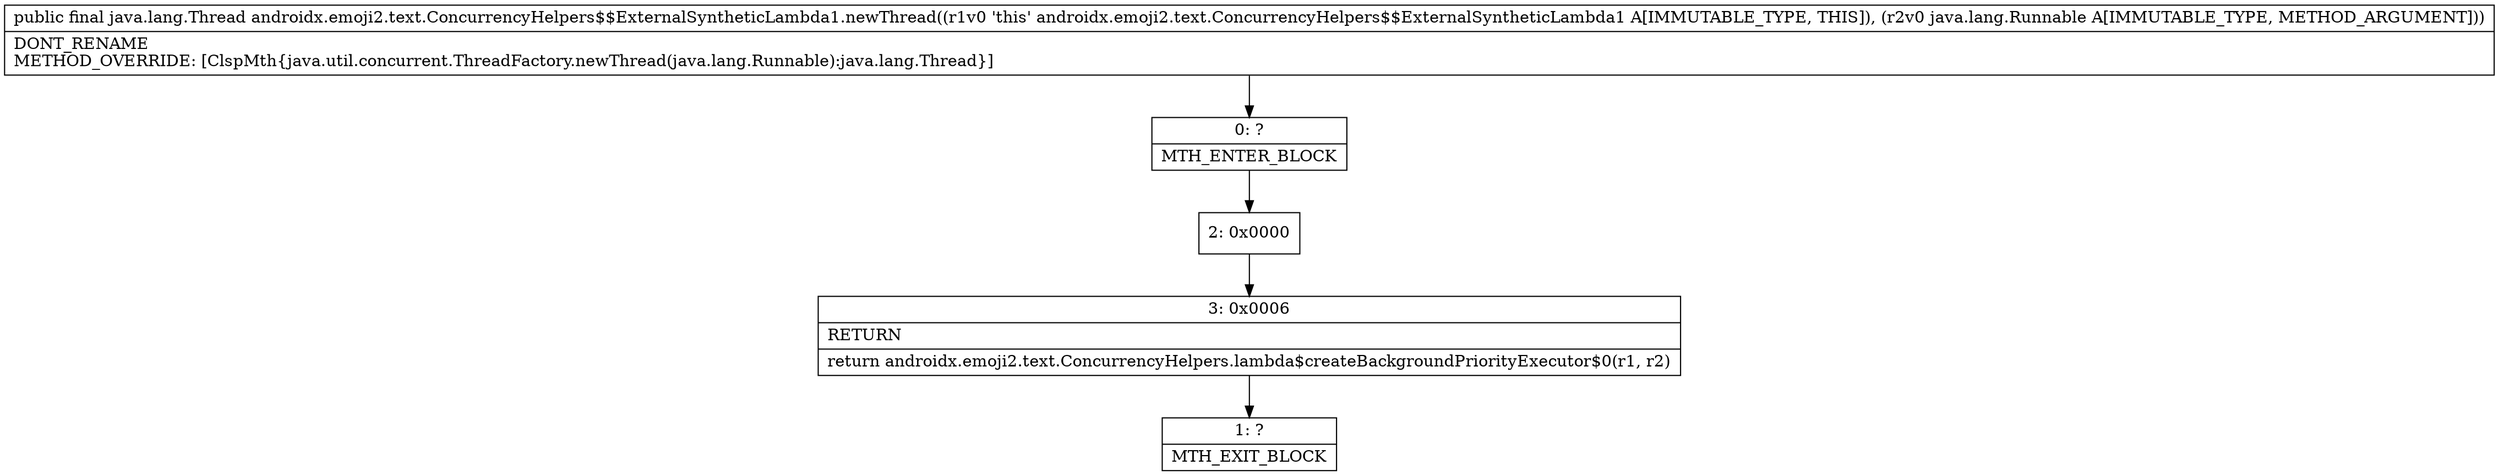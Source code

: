 digraph "CFG forandroidx.emoji2.text.ConcurrencyHelpers$$ExternalSyntheticLambda1.newThread(Ljava\/lang\/Runnable;)Ljava\/lang\/Thread;" {
Node_0 [shape=record,label="{0\:\ ?|MTH_ENTER_BLOCK\l}"];
Node_2 [shape=record,label="{2\:\ 0x0000}"];
Node_3 [shape=record,label="{3\:\ 0x0006|RETURN\l|return androidx.emoji2.text.ConcurrencyHelpers.lambda$createBackgroundPriorityExecutor$0(r1, r2)\l}"];
Node_1 [shape=record,label="{1\:\ ?|MTH_EXIT_BLOCK\l}"];
MethodNode[shape=record,label="{public final java.lang.Thread androidx.emoji2.text.ConcurrencyHelpers$$ExternalSyntheticLambda1.newThread((r1v0 'this' androidx.emoji2.text.ConcurrencyHelpers$$ExternalSyntheticLambda1 A[IMMUTABLE_TYPE, THIS]), (r2v0 java.lang.Runnable A[IMMUTABLE_TYPE, METHOD_ARGUMENT]))  | DONT_RENAME\lMETHOD_OVERRIDE: [ClspMth\{java.util.concurrent.ThreadFactory.newThread(java.lang.Runnable):java.lang.Thread\}]\l}"];
MethodNode -> Node_0;Node_0 -> Node_2;
Node_2 -> Node_3;
Node_3 -> Node_1;
}

